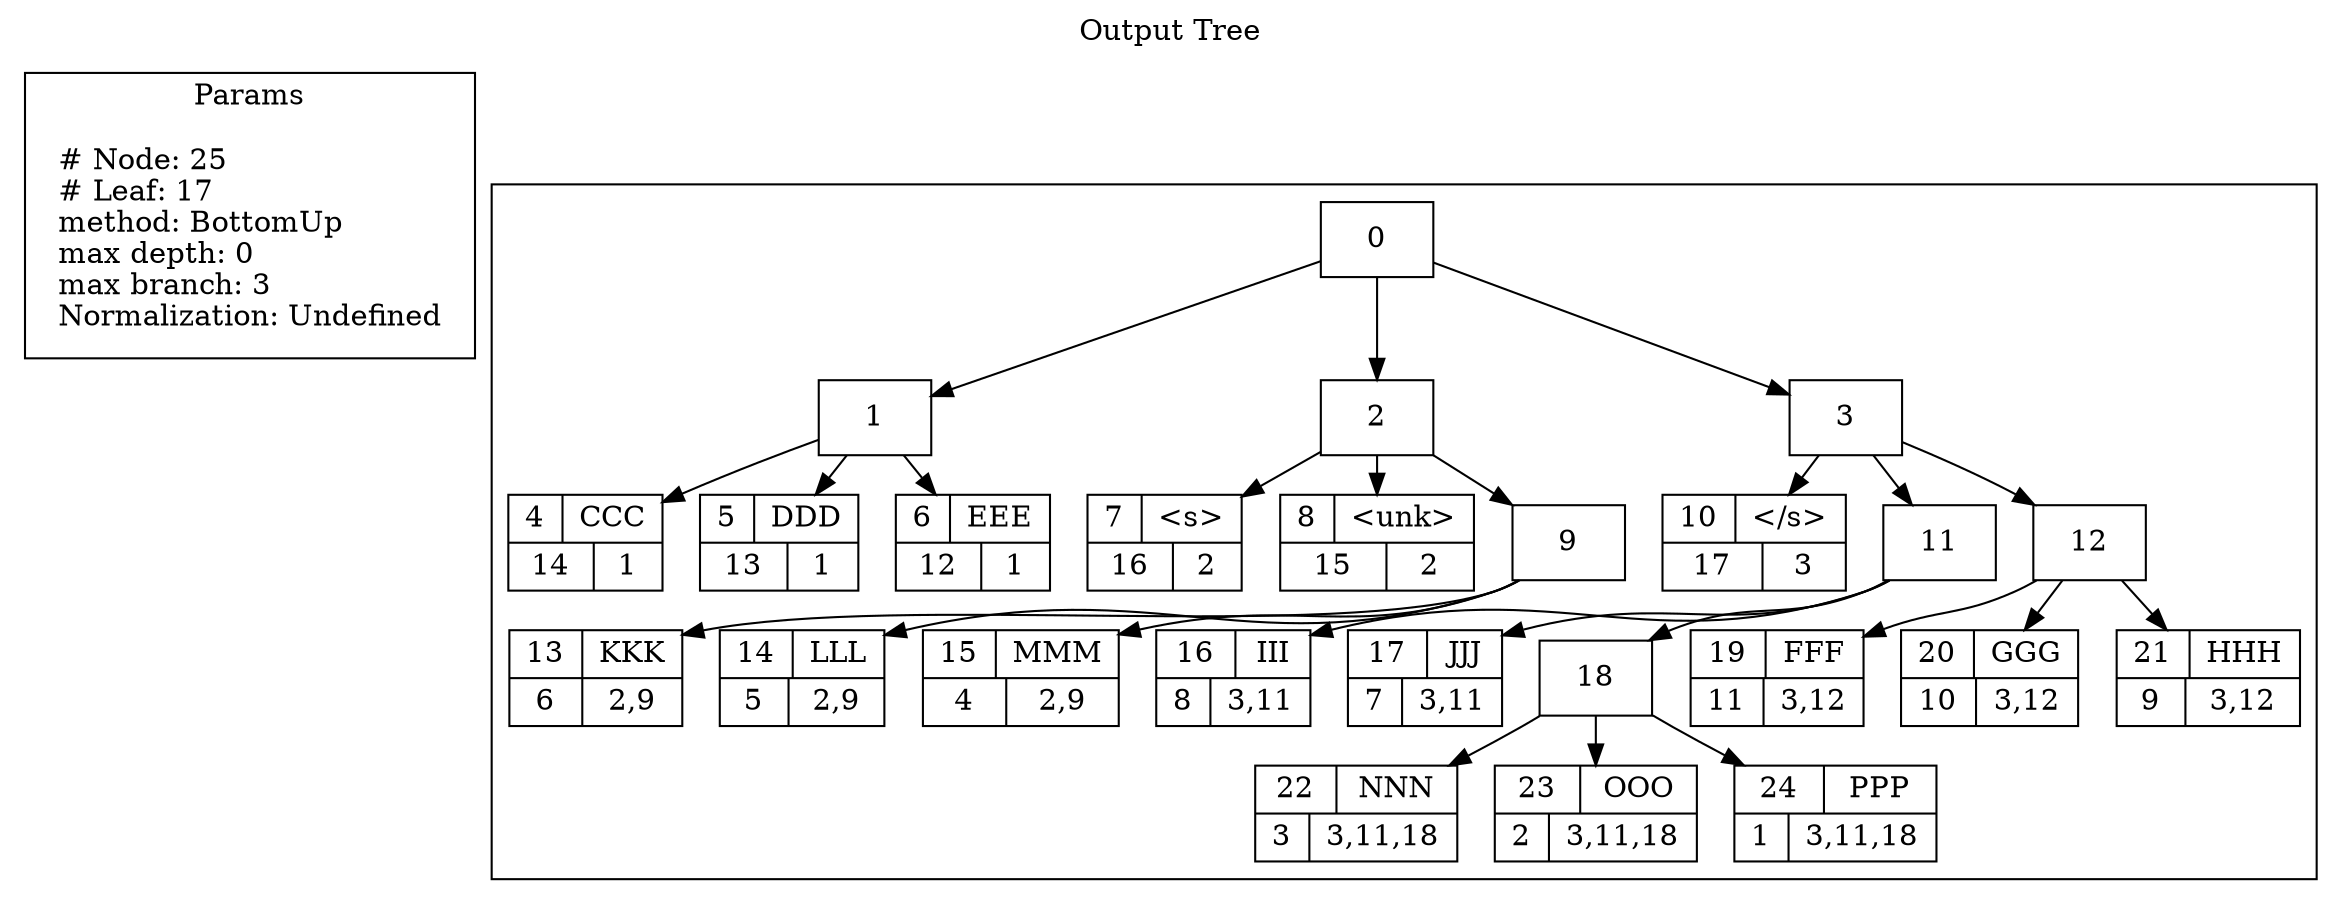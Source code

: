 digraph output {
  rankdir=TB;
  labelloc=t;
  label="Output Tree";

  subgraph cluster_param {
    label="Params";
    node [shape=plaintext, style=solid];
    edge [style=invis];
    legend [label="# Node: 25\l# Leaf: 17\lmethod: BottomUp\lmax depth: 0\lmax branch: 3\lNormalization: Undefined"];
  }

  subgraph cluster_tree {
    label=""
    graph [ranksep=0];
    node [shape=record];

    10 [label="{{10|\</s\>}|{17|3}}"];
    7 [label="{{7|\<s\>}|{16|2}}"];
    8 [label="{{8|\<unk\>}|{15|2}}"];
    4 [label="{{4|CCC}|{14|1}}"];
    5 [label="{{5|DDD}|{13|1}}"];
    6 [label="{{6|EEE}|{12|1}}"];
    19 [label="{{19|FFF}|{11|3,12}}"];
    20 [label="{{20|GGG}|{10|3,12}}"];
    21 [label="{{21|HHH}|{9|3,12}}"];
    16 [label="{{16|III}|{8|3,11}}"];
    17 [label="{{17|JJJ}|{7|3,11}}"];
    13 [label="{{13|KKK}|{6|2,9}}"];
    14 [label="{{14|LLL}|{5|2,9}}"];
    15 [label="{{15|MMM}|{4|2,9}}"];
    22 [label="{{22|NNN}|{3|3,11,18}}"];
    23 [label="{{23|OOO}|{2|3,11,18}}"];
    24 [label="{{24|PPP}|{1|3,11,18}}"];

    1 -> 4;
    1 -> 5;
    1 -> 6;
    0 -> 1;
    2 -> 7;
    2 -> 8;
    9 -> 13;
    9 -> 14;
    9 -> 15;
    2 -> 9;
    0 -> 2;
    3 -> 10;
    11 -> 16;
    11 -> 17;
    18 -> 22;
    18 -> 23;
    18 -> 24;
    11 -> 18;
    3 -> 11;
    12 -> 19;
    12 -> 20;
    12 -> 21;
    3 -> 12;
    0 -> 3;
  }
}
